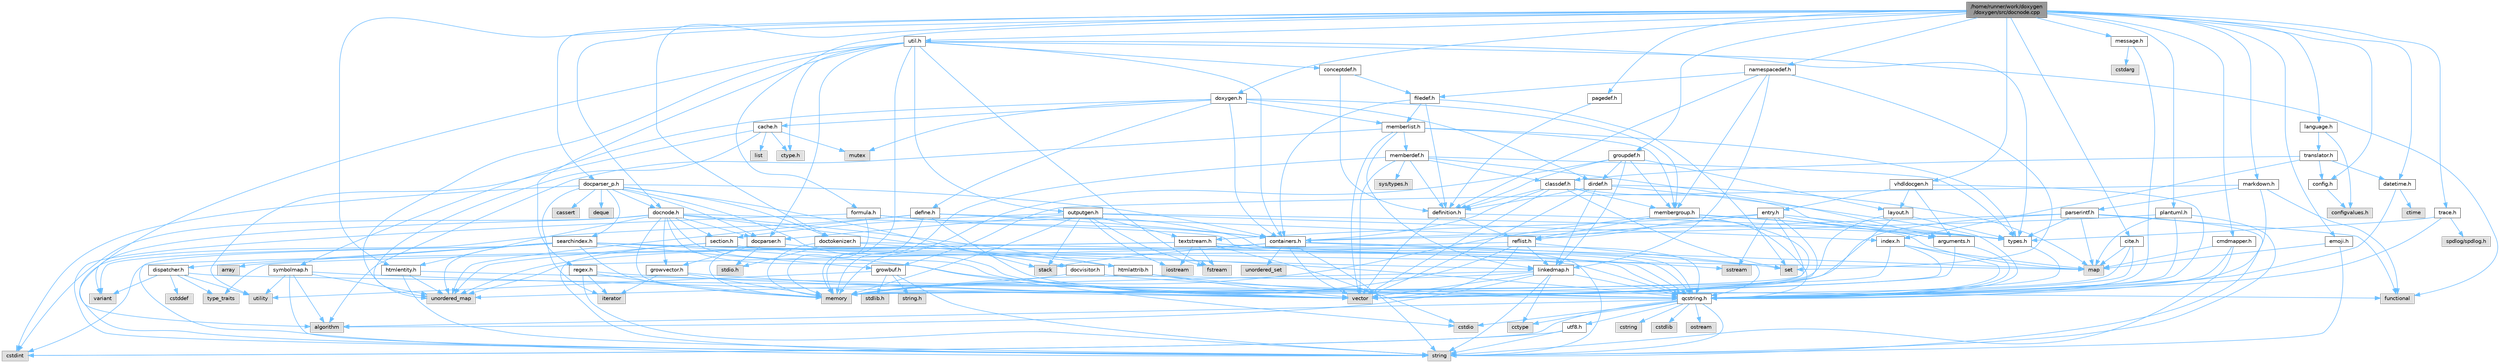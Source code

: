 digraph "/home/runner/work/doxygen/doxygen/src/docnode.cpp"
{
 // INTERACTIVE_SVG=YES
 // LATEX_PDF_SIZE
  bgcolor="transparent";
  edge [fontname=Helvetica,fontsize=10,labelfontname=Helvetica,labelfontsize=10];
  node [fontname=Helvetica,fontsize=10,shape=box,height=0.2,width=0.4];
  Node1 [label="/home/runner/work/doxygen\l/doxygen/src/docnode.cpp",height=0.2,width=0.4,color="gray40", fillcolor="grey60", style="filled", fontcolor="black",tooltip=" "];
  Node1 -> Node2 [color="steelblue1",style="solid"];
  Node2 [label="docnode.h",height=0.2,width=0.4,color="grey40", fillcolor="white", style="filled",URL="$de/d2b/docnode_8h.html",tooltip=" "];
  Node2 -> Node3 [color="steelblue1",style="solid"];
  Node3 [label="cstdio",height=0.2,width=0.4,color="grey60", fillcolor="#E0E0E0", style="filled",tooltip=" "];
  Node2 -> Node4 [color="steelblue1",style="solid"];
  Node4 [label="cstdint",height=0.2,width=0.4,color="grey60", fillcolor="#E0E0E0", style="filled",tooltip=" "];
  Node2 -> Node5 [color="steelblue1",style="solid"];
  Node5 [label="vector",height=0.2,width=0.4,color="grey60", fillcolor="#E0E0E0", style="filled",tooltip=" "];
  Node2 -> Node6 [color="steelblue1",style="solid"];
  Node6 [label="memory",height=0.2,width=0.4,color="grey60", fillcolor="#E0E0E0", style="filled",tooltip=" "];
  Node2 -> Node7 [color="steelblue1",style="solid"];
  Node7 [label="variant",height=0.2,width=0.4,color="grey60", fillcolor="#E0E0E0", style="filled",tooltip=" "];
  Node2 -> Node8 [color="steelblue1",style="solid"];
  Node8 [label="qcstring.h",height=0.2,width=0.4,color="grey40", fillcolor="white", style="filled",URL="$d7/d5c/qcstring_8h.html",tooltip=" "];
  Node8 -> Node9 [color="steelblue1",style="solid"];
  Node9 [label="string",height=0.2,width=0.4,color="grey60", fillcolor="#E0E0E0", style="filled",tooltip=" "];
  Node8 -> Node10 [color="steelblue1",style="solid"];
  Node10 [label="algorithm",height=0.2,width=0.4,color="grey60", fillcolor="#E0E0E0", style="filled",tooltip=" "];
  Node8 -> Node11 [color="steelblue1",style="solid"];
  Node11 [label="cctype",height=0.2,width=0.4,color="grey60", fillcolor="#E0E0E0", style="filled",tooltip=" "];
  Node8 -> Node12 [color="steelblue1",style="solid"];
  Node12 [label="cstring",height=0.2,width=0.4,color="grey60", fillcolor="#E0E0E0", style="filled",tooltip=" "];
  Node8 -> Node3 [color="steelblue1",style="solid"];
  Node8 -> Node13 [color="steelblue1",style="solid"];
  Node13 [label="cstdlib",height=0.2,width=0.4,color="grey60", fillcolor="#E0E0E0", style="filled",tooltip=" "];
  Node8 -> Node4 [color="steelblue1",style="solid"];
  Node8 -> Node14 [color="steelblue1",style="solid"];
  Node14 [label="ostream",height=0.2,width=0.4,color="grey60", fillcolor="#E0E0E0", style="filled",tooltip=" "];
  Node8 -> Node15 [color="steelblue1",style="solid"];
  Node15 [label="utf8.h",height=0.2,width=0.4,color="grey40", fillcolor="white", style="filled",URL="$db/d7c/utf8_8h.html",tooltip="Various UTF8 related helper functions."];
  Node15 -> Node4 [color="steelblue1",style="solid"];
  Node15 -> Node9 [color="steelblue1",style="solid"];
  Node2 -> Node16 [color="steelblue1",style="solid"];
  Node16 [label="docvisitor.h",height=0.2,width=0.4,color="grey40", fillcolor="white", style="filled",URL="$d2/d3c/docvisitor_8h.html",tooltip=" "];
  Node16 -> Node6 [color="steelblue1",style="solid"];
  Node16 -> Node8 [color="steelblue1",style="solid"];
  Node2 -> Node17 [color="steelblue1",style="solid"];
  Node17 [label="docparser.h",height=0.2,width=0.4,color="grey40", fillcolor="white", style="filled",URL="$de/d9c/docparser_8h.html",tooltip=" "];
  Node17 -> Node18 [color="steelblue1",style="solid"];
  Node18 [label="stdio.h",height=0.2,width=0.4,color="grey60", fillcolor="#E0E0E0", style="filled",tooltip=" "];
  Node17 -> Node6 [color="steelblue1",style="solid"];
  Node17 -> Node8 [color="steelblue1",style="solid"];
  Node17 -> Node19 [color="steelblue1",style="solid"];
  Node19 [label="growvector.h",height=0.2,width=0.4,color="grey40", fillcolor="white", style="filled",URL="$d7/d50/growvector_8h.html",tooltip=" "];
  Node19 -> Node5 [color="steelblue1",style="solid"];
  Node19 -> Node6 [color="steelblue1",style="solid"];
  Node19 -> Node20 [color="steelblue1",style="solid"];
  Node20 [label="iterator",height=0.2,width=0.4,color="grey60", fillcolor="#E0E0E0", style="filled",tooltip=" "];
  Node2 -> Node21 [color="steelblue1",style="solid"];
  Node21 [label="htmlattrib.h",height=0.2,width=0.4,color="grey40", fillcolor="white", style="filled",URL="$d0/d73/htmlattrib_8h.html",tooltip=" "];
  Node21 -> Node5 [color="steelblue1",style="solid"];
  Node21 -> Node8 [color="steelblue1",style="solid"];
  Node2 -> Node22 [color="steelblue1",style="solid"];
  Node22 [label="htmlentity.h",height=0.2,width=0.4,color="grey40", fillcolor="white", style="filled",URL="$db/dc6/htmlentity_8h.html",tooltip=" "];
  Node22 -> Node23 [color="steelblue1",style="solid"];
  Node23 [label="unordered_map",height=0.2,width=0.4,color="grey60", fillcolor="#E0E0E0", style="filled",tooltip=" "];
  Node22 -> Node9 [color="steelblue1",style="solid"];
  Node22 -> Node8 [color="steelblue1",style="solid"];
  Node2 -> Node19 [color="steelblue1",style="solid"];
  Node2 -> Node24 [color="steelblue1",style="solid"];
  Node24 [label="section.h",height=0.2,width=0.4,color="grey40", fillcolor="white", style="filled",URL="$d1/d2a/section_8h.html",tooltip=" "];
  Node24 -> Node9 [color="steelblue1",style="solid"];
  Node24 -> Node23 [color="steelblue1",style="solid"];
  Node24 -> Node8 [color="steelblue1",style="solid"];
  Node24 -> Node25 [color="steelblue1",style="solid"];
  Node25 [label="linkedmap.h",height=0.2,width=0.4,color="grey40", fillcolor="white", style="filled",URL="$da/de1/linkedmap_8h.html",tooltip=" "];
  Node25 -> Node23 [color="steelblue1",style="solid"];
  Node25 -> Node5 [color="steelblue1",style="solid"];
  Node25 -> Node6 [color="steelblue1",style="solid"];
  Node25 -> Node9 [color="steelblue1",style="solid"];
  Node25 -> Node10 [color="steelblue1",style="solid"];
  Node25 -> Node11 [color="steelblue1",style="solid"];
  Node25 -> Node8 [color="steelblue1",style="solid"];
  Node1 -> Node26 [color="steelblue1",style="solid"];
  Node26 [label="docparser_p.h",height=0.2,width=0.4,color="grey40", fillcolor="white", style="filled",URL="$df/dc9/docparser__p_8h.html",tooltip="Private header shared between docparser.cpp and docnode.cpp."];
  Node26 -> Node27 [color="steelblue1",style="solid"];
  Node27 [label="cassert",height=0.2,width=0.4,color="grey60", fillcolor="#E0E0E0", style="filled",tooltip=" "];
  Node26 -> Node28 [color="steelblue1",style="solid"];
  Node28 [label="stack",height=0.2,width=0.4,color="grey60", fillcolor="#E0E0E0", style="filled",tooltip=" "];
  Node26 -> Node20 [color="steelblue1",style="solid"];
  Node26 -> Node5 [color="steelblue1",style="solid"];
  Node26 -> Node29 [color="steelblue1",style="solid"];
  Node29 [label="deque",height=0.2,width=0.4,color="grey60", fillcolor="#E0E0E0", style="filled",tooltip=" "];
  Node26 -> Node4 [color="steelblue1",style="solid"];
  Node26 -> Node30 [color="steelblue1",style="solid"];
  Node30 [label="containers.h",height=0.2,width=0.4,color="grey40", fillcolor="white", style="filled",URL="$d5/d75/containers_8h.html",tooltip=" "];
  Node30 -> Node5 [color="steelblue1",style="solid"];
  Node30 -> Node9 [color="steelblue1",style="solid"];
  Node30 -> Node31 [color="steelblue1",style="solid"];
  Node31 [label="set",height=0.2,width=0.4,color="grey60", fillcolor="#E0E0E0", style="filled",tooltip=" "];
  Node30 -> Node32 [color="steelblue1",style="solid"];
  Node32 [label="map",height=0.2,width=0.4,color="grey60", fillcolor="#E0E0E0", style="filled",tooltip=" "];
  Node30 -> Node33 [color="steelblue1",style="solid"];
  Node33 [label="unordered_set",height=0.2,width=0.4,color="grey60", fillcolor="#E0E0E0", style="filled",tooltip=" "];
  Node30 -> Node23 [color="steelblue1",style="solid"];
  Node30 -> Node28 [color="steelblue1",style="solid"];
  Node26 -> Node17 [color="steelblue1",style="solid"];
  Node26 -> Node2 [color="steelblue1",style="solid"];
  Node26 -> Node34 [color="steelblue1",style="solid"];
  Node34 [label="doctokenizer.h",height=0.2,width=0.4,color="grey40", fillcolor="white", style="filled",URL="$d0/d0c/doctokenizer_8h.html",tooltip=" "];
  Node34 -> Node18 [color="steelblue1",style="solid"];
  Node34 -> Node6 [color="steelblue1",style="solid"];
  Node34 -> Node21 [color="steelblue1",style="solid"];
  Node34 -> Node8 [color="steelblue1",style="solid"];
  Node26 -> Node35 [color="steelblue1",style="solid"];
  Node35 [label="searchindex.h",height=0.2,width=0.4,color="grey40", fillcolor="white", style="filled",URL="$de/d07/searchindex_8h.html",tooltip="Web server based search engine."];
  Node35 -> Node6 [color="steelblue1",style="solid"];
  Node35 -> Node5 [color="steelblue1",style="solid"];
  Node35 -> Node32 [color="steelblue1",style="solid"];
  Node35 -> Node23 [color="steelblue1",style="solid"];
  Node35 -> Node9 [color="steelblue1",style="solid"];
  Node35 -> Node36 [color="steelblue1",style="solid"];
  Node36 [label="array",height=0.2,width=0.4,color="grey60", fillcolor="#E0E0E0", style="filled",tooltip=" "];
  Node35 -> Node7 [color="steelblue1",style="solid"];
  Node35 -> Node8 [color="steelblue1",style="solid"];
  Node35 -> Node37 [color="steelblue1",style="solid"];
  Node37 [label="growbuf.h",height=0.2,width=0.4,color="grey40", fillcolor="white", style="filled",URL="$dd/d72/growbuf_8h.html",tooltip=" "];
  Node37 -> Node38 [color="steelblue1",style="solid"];
  Node38 [label="utility",height=0.2,width=0.4,color="grey60", fillcolor="#E0E0E0", style="filled",tooltip=" "];
  Node37 -> Node39 [color="steelblue1",style="solid"];
  Node39 [label="stdlib.h",height=0.2,width=0.4,color="grey60", fillcolor="#E0E0E0", style="filled",tooltip=" "];
  Node37 -> Node40 [color="steelblue1",style="solid"];
  Node40 [label="string.h",height=0.2,width=0.4,color="grey60", fillcolor="#E0E0E0", style="filled",tooltip=" "];
  Node37 -> Node9 [color="steelblue1",style="solid"];
  Node35 -> Node41 [color="steelblue1",style="solid"];
  Node41 [label="dispatcher.h",height=0.2,width=0.4,color="grey40", fillcolor="white", style="filled",URL="$da/d73/dispatcher_8h.html",tooltip=" "];
  Node41 -> Node42 [color="steelblue1",style="solid"];
  Node42 [label="cstddef",height=0.2,width=0.4,color="grey60", fillcolor="#E0E0E0", style="filled",tooltip=" "];
  Node41 -> Node38 [color="steelblue1",style="solid"];
  Node41 -> Node43 [color="steelblue1",style="solid"];
  Node43 [label="functional",height=0.2,width=0.4,color="grey60", fillcolor="#E0E0E0", style="filled",tooltip=" "];
  Node41 -> Node7 [color="steelblue1",style="solid"];
  Node41 -> Node44 [color="steelblue1",style="solid"];
  Node44 [label="type_traits",height=0.2,width=0.4,color="grey60", fillcolor="#E0E0E0", style="filled",tooltip=" "];
  Node1 -> Node22 [color="steelblue1",style="solid"];
  Node1 -> Node45 [color="steelblue1",style="solid"];
  Node45 [label="emoji.h",height=0.2,width=0.4,color="grey40", fillcolor="white", style="filled",URL="$d6/dd3/emoji_8h.html",tooltip=" "];
  Node45 -> Node32 [color="steelblue1",style="solid"];
  Node45 -> Node9 [color="steelblue1",style="solid"];
  Node1 -> Node46 [color="steelblue1",style="solid"];
  Node46 [label="message.h",height=0.2,width=0.4,color="grey40", fillcolor="white", style="filled",URL="$d2/d0d/message_8h.html",tooltip=" "];
  Node46 -> Node47 [color="steelblue1",style="solid"];
  Node47 [label="cstdarg",height=0.2,width=0.4,color="grey60", fillcolor="#E0E0E0", style="filled",tooltip=" "];
  Node46 -> Node8 [color="steelblue1",style="solid"];
  Node1 -> Node48 [color="steelblue1",style="solid"];
  Node48 [label="doxygen.h",height=0.2,width=0.4,color="grey40", fillcolor="white", style="filled",URL="$d1/da1/doxygen_8h.html",tooltip=" "];
  Node48 -> Node49 [color="steelblue1",style="solid"];
  Node49 [label="mutex",height=0.2,width=0.4,color="grey60", fillcolor="#E0E0E0", style="filled",tooltip=" "];
  Node48 -> Node30 [color="steelblue1",style="solid"];
  Node48 -> Node50 [color="steelblue1",style="solid"];
  Node50 [label="membergroup.h",height=0.2,width=0.4,color="grey40", fillcolor="white", style="filled",URL="$d9/d11/membergroup_8h.html",tooltip=" "];
  Node50 -> Node5 [color="steelblue1",style="solid"];
  Node50 -> Node32 [color="steelblue1",style="solid"];
  Node50 -> Node6 [color="steelblue1",style="solid"];
  Node50 -> Node51 [color="steelblue1",style="solid"];
  Node51 [label="types.h",height=0.2,width=0.4,color="grey40", fillcolor="white", style="filled",URL="$d9/d49/types_8h.html",tooltip="This file contains a number of basic enums and types."];
  Node51 -> Node8 [color="steelblue1",style="solid"];
  Node50 -> Node52 [color="steelblue1",style="solid"];
  Node52 [label="reflist.h",height=0.2,width=0.4,color="grey40", fillcolor="white", style="filled",URL="$d1/d02/reflist_8h.html",tooltip=" "];
  Node52 -> Node5 [color="steelblue1",style="solid"];
  Node52 -> Node23 [color="steelblue1",style="solid"];
  Node52 -> Node6 [color="steelblue1",style="solid"];
  Node52 -> Node8 [color="steelblue1",style="solid"];
  Node52 -> Node25 [color="steelblue1",style="solid"];
  Node48 -> Node53 [color="steelblue1",style="solid"];
  Node53 [label="dirdef.h",height=0.2,width=0.4,color="grey40", fillcolor="white", style="filled",URL="$d6/d15/dirdef_8h.html",tooltip=" "];
  Node53 -> Node5 [color="steelblue1",style="solid"];
  Node53 -> Node32 [color="steelblue1",style="solid"];
  Node53 -> Node8 [color="steelblue1",style="solid"];
  Node53 -> Node25 [color="steelblue1",style="solid"];
  Node53 -> Node54 [color="steelblue1",style="solid"];
  Node54 [label="definition.h",height=0.2,width=0.4,color="grey40", fillcolor="white", style="filled",URL="$df/da1/definition_8h.html",tooltip=" "];
  Node54 -> Node5 [color="steelblue1",style="solid"];
  Node54 -> Node51 [color="steelblue1",style="solid"];
  Node54 -> Node52 [color="steelblue1",style="solid"];
  Node48 -> Node55 [color="steelblue1",style="solid"];
  Node55 [label="memberlist.h",height=0.2,width=0.4,color="grey40", fillcolor="white", style="filled",URL="$dd/d78/memberlist_8h.html",tooltip=" "];
  Node55 -> Node5 [color="steelblue1",style="solid"];
  Node55 -> Node10 [color="steelblue1",style="solid"];
  Node55 -> Node56 [color="steelblue1",style="solid"];
  Node56 [label="memberdef.h",height=0.2,width=0.4,color="grey40", fillcolor="white", style="filled",URL="$d4/d46/memberdef_8h.html",tooltip=" "];
  Node56 -> Node5 [color="steelblue1",style="solid"];
  Node56 -> Node6 [color="steelblue1",style="solid"];
  Node56 -> Node57 [color="steelblue1",style="solid"];
  Node57 [label="sys/types.h",height=0.2,width=0.4,color="grey60", fillcolor="#E0E0E0", style="filled",tooltip=" "];
  Node56 -> Node51 [color="steelblue1",style="solid"];
  Node56 -> Node54 [color="steelblue1",style="solid"];
  Node56 -> Node58 [color="steelblue1",style="solid"];
  Node58 [label="arguments.h",height=0.2,width=0.4,color="grey40", fillcolor="white", style="filled",URL="$df/d9b/arguments_8h.html",tooltip=" "];
  Node58 -> Node5 [color="steelblue1",style="solid"];
  Node58 -> Node8 [color="steelblue1",style="solid"];
  Node56 -> Node59 [color="steelblue1",style="solid"];
  Node59 [label="classdef.h",height=0.2,width=0.4,color="grey40", fillcolor="white", style="filled",URL="$d1/da6/classdef_8h.html",tooltip=" "];
  Node59 -> Node5 [color="steelblue1",style="solid"];
  Node59 -> Node31 [color="steelblue1",style="solid"];
  Node59 -> Node30 [color="steelblue1",style="solid"];
  Node59 -> Node54 [color="steelblue1",style="solid"];
  Node59 -> Node58 [color="steelblue1",style="solid"];
  Node59 -> Node50 [color="steelblue1",style="solid"];
  Node55 -> Node25 [color="steelblue1",style="solid"];
  Node55 -> Node51 [color="steelblue1",style="solid"];
  Node55 -> Node50 [color="steelblue1",style="solid"];
  Node48 -> Node60 [color="steelblue1",style="solid"];
  Node60 [label="define.h",height=0.2,width=0.4,color="grey40", fillcolor="white", style="filled",URL="$df/d67/define_8h.html",tooltip=" "];
  Node60 -> Node5 [color="steelblue1",style="solid"];
  Node60 -> Node6 [color="steelblue1",style="solid"];
  Node60 -> Node9 [color="steelblue1",style="solid"];
  Node60 -> Node23 [color="steelblue1",style="solid"];
  Node60 -> Node8 [color="steelblue1",style="solid"];
  Node60 -> Node30 [color="steelblue1",style="solid"];
  Node48 -> Node61 [color="steelblue1",style="solid"];
  Node61 [label="cache.h",height=0.2,width=0.4,color="grey40", fillcolor="white", style="filled",URL="$d3/d26/cache_8h.html",tooltip=" "];
  Node61 -> Node62 [color="steelblue1",style="solid"];
  Node62 [label="list",height=0.2,width=0.4,color="grey60", fillcolor="#E0E0E0", style="filled",tooltip=" "];
  Node61 -> Node23 [color="steelblue1",style="solid"];
  Node61 -> Node49 [color="steelblue1",style="solid"];
  Node61 -> Node38 [color="steelblue1",style="solid"];
  Node61 -> Node63 [color="steelblue1",style="solid"];
  Node63 [label="ctype.h",height=0.2,width=0.4,color="grey60", fillcolor="#E0E0E0", style="filled",tooltip=" "];
  Node48 -> Node64 [color="steelblue1",style="solid"];
  Node64 [label="symbolmap.h",height=0.2,width=0.4,color="grey40", fillcolor="white", style="filled",URL="$d7/ddd/symbolmap_8h.html",tooltip=" "];
  Node64 -> Node10 [color="steelblue1",style="solid"];
  Node64 -> Node23 [color="steelblue1",style="solid"];
  Node64 -> Node5 [color="steelblue1",style="solid"];
  Node64 -> Node9 [color="steelblue1",style="solid"];
  Node64 -> Node38 [color="steelblue1",style="solid"];
  Node1 -> Node65 [color="steelblue1",style="solid"];
  Node65 [label="cite.h",height=0.2,width=0.4,color="grey40", fillcolor="white", style="filled",URL="$d7/d69/cite_8h.html",tooltip=" "];
  Node65 -> Node6 [color="steelblue1",style="solid"];
  Node65 -> Node32 [color="steelblue1",style="solid"];
  Node65 -> Node8 [color="steelblue1",style="solid"];
  Node1 -> Node66 [color="steelblue1",style="solid"];
  Node66 [label="util.h",height=0.2,width=0.4,color="grey40", fillcolor="white", style="filled",URL="$d8/d3c/util_8h.html",tooltip="A bunch of utility functions."];
  Node66 -> Node6 [color="steelblue1",style="solid"];
  Node66 -> Node23 [color="steelblue1",style="solid"];
  Node66 -> Node10 [color="steelblue1",style="solid"];
  Node66 -> Node43 [color="steelblue1",style="solid"];
  Node66 -> Node67 [color="steelblue1",style="solid"];
  Node67 [label="fstream",height=0.2,width=0.4,color="grey60", fillcolor="#E0E0E0", style="filled",tooltip=" "];
  Node66 -> Node63 [color="steelblue1",style="solid"];
  Node66 -> Node51 [color="steelblue1",style="solid"];
  Node66 -> Node17 [color="steelblue1",style="solid"];
  Node66 -> Node30 [color="steelblue1",style="solid"];
  Node66 -> Node68 [color="steelblue1",style="solid"];
  Node68 [label="outputgen.h",height=0.2,width=0.4,color="grey40", fillcolor="white", style="filled",URL="$df/d06/outputgen_8h.html",tooltip=" "];
  Node68 -> Node6 [color="steelblue1",style="solid"];
  Node68 -> Node28 [color="steelblue1",style="solid"];
  Node68 -> Node69 [color="steelblue1",style="solid"];
  Node69 [label="iostream",height=0.2,width=0.4,color="grey60", fillcolor="#E0E0E0", style="filled",tooltip=" "];
  Node68 -> Node67 [color="steelblue1",style="solid"];
  Node68 -> Node51 [color="steelblue1",style="solid"];
  Node68 -> Node70 [color="steelblue1",style="solid"];
  Node70 [label="index.h",height=0.2,width=0.4,color="grey40", fillcolor="white", style="filled",URL="$d1/db5/index_8h.html",tooltip=" "];
  Node70 -> Node6 [color="steelblue1",style="solid"];
  Node70 -> Node5 [color="steelblue1",style="solid"];
  Node70 -> Node32 [color="steelblue1",style="solid"];
  Node70 -> Node8 [color="steelblue1",style="solid"];
  Node68 -> Node24 [color="steelblue1",style="solid"];
  Node68 -> Node71 [color="steelblue1",style="solid"];
  Node71 [label="textstream.h",height=0.2,width=0.4,color="grey40", fillcolor="white", style="filled",URL="$d4/d7d/textstream_8h.html",tooltip=" "];
  Node71 -> Node9 [color="steelblue1",style="solid"];
  Node71 -> Node69 [color="steelblue1",style="solid"];
  Node71 -> Node72 [color="steelblue1",style="solid"];
  Node72 [label="sstream",height=0.2,width=0.4,color="grey60", fillcolor="#E0E0E0", style="filled",tooltip=" "];
  Node71 -> Node4 [color="steelblue1",style="solid"];
  Node71 -> Node3 [color="steelblue1",style="solid"];
  Node71 -> Node67 [color="steelblue1",style="solid"];
  Node71 -> Node44 [color="steelblue1",style="solid"];
  Node71 -> Node8 [color="steelblue1",style="solid"];
  Node68 -> Node17 [color="steelblue1",style="solid"];
  Node66 -> Node73 [color="steelblue1",style="solid"];
  Node73 [label="regex.h",height=0.2,width=0.4,color="grey40", fillcolor="white", style="filled",URL="$d1/d21/regex_8h.html",tooltip=" "];
  Node73 -> Node6 [color="steelblue1",style="solid"];
  Node73 -> Node9 [color="steelblue1",style="solid"];
  Node73 -> Node5 [color="steelblue1",style="solid"];
  Node73 -> Node20 [color="steelblue1",style="solid"];
  Node66 -> Node74 [color="steelblue1",style="solid"];
  Node74 [label="conceptdef.h",height=0.2,width=0.4,color="grey40", fillcolor="white", style="filled",URL="$da/df1/conceptdef_8h.html",tooltip=" "];
  Node74 -> Node54 [color="steelblue1",style="solid"];
  Node74 -> Node75 [color="steelblue1",style="solid"];
  Node75 [label="filedef.h",height=0.2,width=0.4,color="grey40", fillcolor="white", style="filled",URL="$d4/d3a/filedef_8h.html",tooltip=" "];
  Node75 -> Node31 [color="steelblue1",style="solid"];
  Node75 -> Node54 [color="steelblue1",style="solid"];
  Node75 -> Node55 [color="steelblue1",style="solid"];
  Node75 -> Node30 [color="steelblue1",style="solid"];
  Node1 -> Node76 [color="steelblue1",style="solid"];
  Node76 [label="formula.h",height=0.2,width=0.4,color="grey40", fillcolor="white", style="filled",URL="$d3/d9a/formula_8h.html",tooltip=" "];
  Node76 -> Node6 [color="steelblue1",style="solid"];
  Node76 -> Node9 [color="steelblue1",style="solid"];
  Node76 -> Node8 [color="steelblue1",style="solid"];
  Node76 -> Node30 [color="steelblue1",style="solid"];
  Node1 -> Node77 [color="steelblue1",style="solid"];
  Node77 [label="markdown.h",height=0.2,width=0.4,color="grey40", fillcolor="white", style="filled",URL="$d2/d0c/markdown_8h.html",tooltip=" "];
  Node77 -> Node43 [color="steelblue1",style="solid"];
  Node77 -> Node8 [color="steelblue1",style="solid"];
  Node77 -> Node78 [color="steelblue1",style="solid"];
  Node78 [label="parserintf.h",height=0.2,width=0.4,color="grey40", fillcolor="white", style="filled",URL="$da/d55/parserintf_8h.html",tooltip=" "];
  Node78 -> Node43 [color="steelblue1",style="solid"];
  Node78 -> Node6 [color="steelblue1",style="solid"];
  Node78 -> Node32 [color="steelblue1",style="solid"];
  Node78 -> Node9 [color="steelblue1",style="solid"];
  Node78 -> Node51 [color="steelblue1",style="solid"];
  Node78 -> Node30 [color="steelblue1",style="solid"];
  Node77 -> Node37 [color="steelblue1",style="solid"];
  Node1 -> Node79 [color="steelblue1",style="solid"];
  Node79 [label="pagedef.h",height=0.2,width=0.4,color="grey40", fillcolor="white", style="filled",URL="$dd/d66/pagedef_8h.html",tooltip=" "];
  Node79 -> Node54 [color="steelblue1",style="solid"];
  Node1 -> Node80 [color="steelblue1",style="solid"];
  Node80 [label="namespacedef.h",height=0.2,width=0.4,color="grey40", fillcolor="white", style="filled",URL="$d7/d97/namespacedef_8h.html",tooltip=" "];
  Node80 -> Node31 [color="steelblue1",style="solid"];
  Node80 -> Node54 [color="steelblue1",style="solid"];
  Node80 -> Node75 [color="steelblue1",style="solid"];
  Node80 -> Node25 [color="steelblue1",style="solid"];
  Node80 -> Node50 [color="steelblue1",style="solid"];
  Node1 -> Node81 [color="steelblue1",style="solid"];
  Node81 [label="groupdef.h",height=0.2,width=0.4,color="grey40", fillcolor="white", style="filled",URL="$d1/de6/groupdef_8h.html",tooltip=" "];
  Node81 -> Node6 [color="steelblue1",style="solid"];
  Node81 -> Node54 [color="steelblue1",style="solid"];
  Node81 -> Node53 [color="steelblue1",style="solid"];
  Node81 -> Node82 [color="steelblue1",style="solid"];
  Node82 [label="layout.h",height=0.2,width=0.4,color="grey40", fillcolor="white", style="filled",URL="$db/d51/layout_8h.html",tooltip=" "];
  Node82 -> Node6 [color="steelblue1",style="solid"];
  Node82 -> Node5 [color="steelblue1",style="solid"];
  Node82 -> Node51 [color="steelblue1",style="solid"];
  Node81 -> Node50 [color="steelblue1",style="solid"];
  Node81 -> Node25 [color="steelblue1",style="solid"];
  Node1 -> Node83 [color="steelblue1",style="solid"];
  Node83 [label="cmdmapper.h",height=0.2,width=0.4,color="grey40", fillcolor="white", style="filled",URL="$d3/d42/cmdmapper_8h.html",tooltip=" "];
  Node83 -> Node32 [color="steelblue1",style="solid"];
  Node83 -> Node9 [color="steelblue1",style="solid"];
  Node83 -> Node8 [color="steelblue1",style="solid"];
  Node1 -> Node84 [color="steelblue1",style="solid"];
  Node84 [label="config.h",height=0.2,width=0.4,color="grey40", fillcolor="white", style="filled",URL="$db/d16/config_8h.html",tooltip=" "];
  Node84 -> Node85 [color="steelblue1",style="solid"];
  Node85 [label="configvalues.h",height=0.2,width=0.4,color="grey60", fillcolor="#E0E0E0", style="filled",tooltip=" "];
  Node1 -> Node86 [color="steelblue1",style="solid"];
  Node86 [label="vhdldocgen.h",height=0.2,width=0.4,color="grey40", fillcolor="white", style="filled",URL="$dd/dec/vhdldocgen_8h.html",tooltip=" "];
  Node86 -> Node8 [color="steelblue1",style="solid"];
  Node86 -> Node82 [color="steelblue1",style="solid"];
  Node86 -> Node58 [color="steelblue1",style="solid"];
  Node86 -> Node87 [color="steelblue1",style="solid"];
  Node87 [label="entry.h",height=0.2,width=0.4,color="grey40", fillcolor="white", style="filled",URL="$d1/dc6/entry_8h.html",tooltip=" "];
  Node87 -> Node5 [color="steelblue1",style="solid"];
  Node87 -> Node6 [color="steelblue1",style="solid"];
  Node87 -> Node72 [color="steelblue1",style="solid"];
  Node87 -> Node51 [color="steelblue1",style="solid"];
  Node87 -> Node58 [color="steelblue1",style="solid"];
  Node87 -> Node52 [color="steelblue1",style="solid"];
  Node87 -> Node71 [color="steelblue1",style="solid"];
  Node1 -> Node34 [color="steelblue1",style="solid"];
  Node1 -> Node88 [color="steelblue1",style="solid"];
  Node88 [label="plantuml.h",height=0.2,width=0.4,color="grey40", fillcolor="white", style="filled",URL="$d3/dde/plantuml_8h.html",tooltip=" "];
  Node88 -> Node32 [color="steelblue1",style="solid"];
  Node88 -> Node9 [color="steelblue1",style="solid"];
  Node88 -> Node30 [color="steelblue1",style="solid"];
  Node88 -> Node8 [color="steelblue1",style="solid"];
  Node1 -> Node89 [color="steelblue1",style="solid"];
  Node89 [label="language.h",height=0.2,width=0.4,color="grey40", fillcolor="white", style="filled",URL="$d8/dce/language_8h.html",tooltip=" "];
  Node89 -> Node90 [color="steelblue1",style="solid"];
  Node90 [label="translator.h",height=0.2,width=0.4,color="grey40", fillcolor="white", style="filled",URL="$d9/df1/translator_8h.html",tooltip=" "];
  Node90 -> Node59 [color="steelblue1",style="solid"];
  Node90 -> Node84 [color="steelblue1",style="solid"];
  Node90 -> Node91 [color="steelblue1",style="solid"];
  Node91 [label="datetime.h",height=0.2,width=0.4,color="grey40", fillcolor="white", style="filled",URL="$de/d1b/datetime_8h.html",tooltip=" "];
  Node91 -> Node92 [color="steelblue1",style="solid"];
  Node92 [label="ctime",height=0.2,width=0.4,color="grey60", fillcolor="#E0E0E0", style="filled",tooltip=" "];
  Node91 -> Node8 [color="steelblue1",style="solid"];
  Node90 -> Node70 [color="steelblue1",style="solid"];
  Node89 -> Node85 [color="steelblue1",style="solid"];
  Node1 -> Node91 [color="steelblue1",style="solid"];
  Node1 -> Node93 [color="steelblue1",style="solid"];
  Node93 [label="trace.h",height=0.2,width=0.4,color="grey40", fillcolor="white", style="filled",URL="$d1/d1b/trace_8h.html",tooltip=" "];
  Node93 -> Node94 [color="steelblue1",style="solid"];
  Node94 [label="spdlog/spdlog.h",height=0.2,width=0.4,color="grey60", fillcolor="#E0E0E0", style="filled",tooltip=" "];
  Node93 -> Node51 [color="steelblue1",style="solid"];
  Node93 -> Node8 [color="steelblue1",style="solid"];
}

